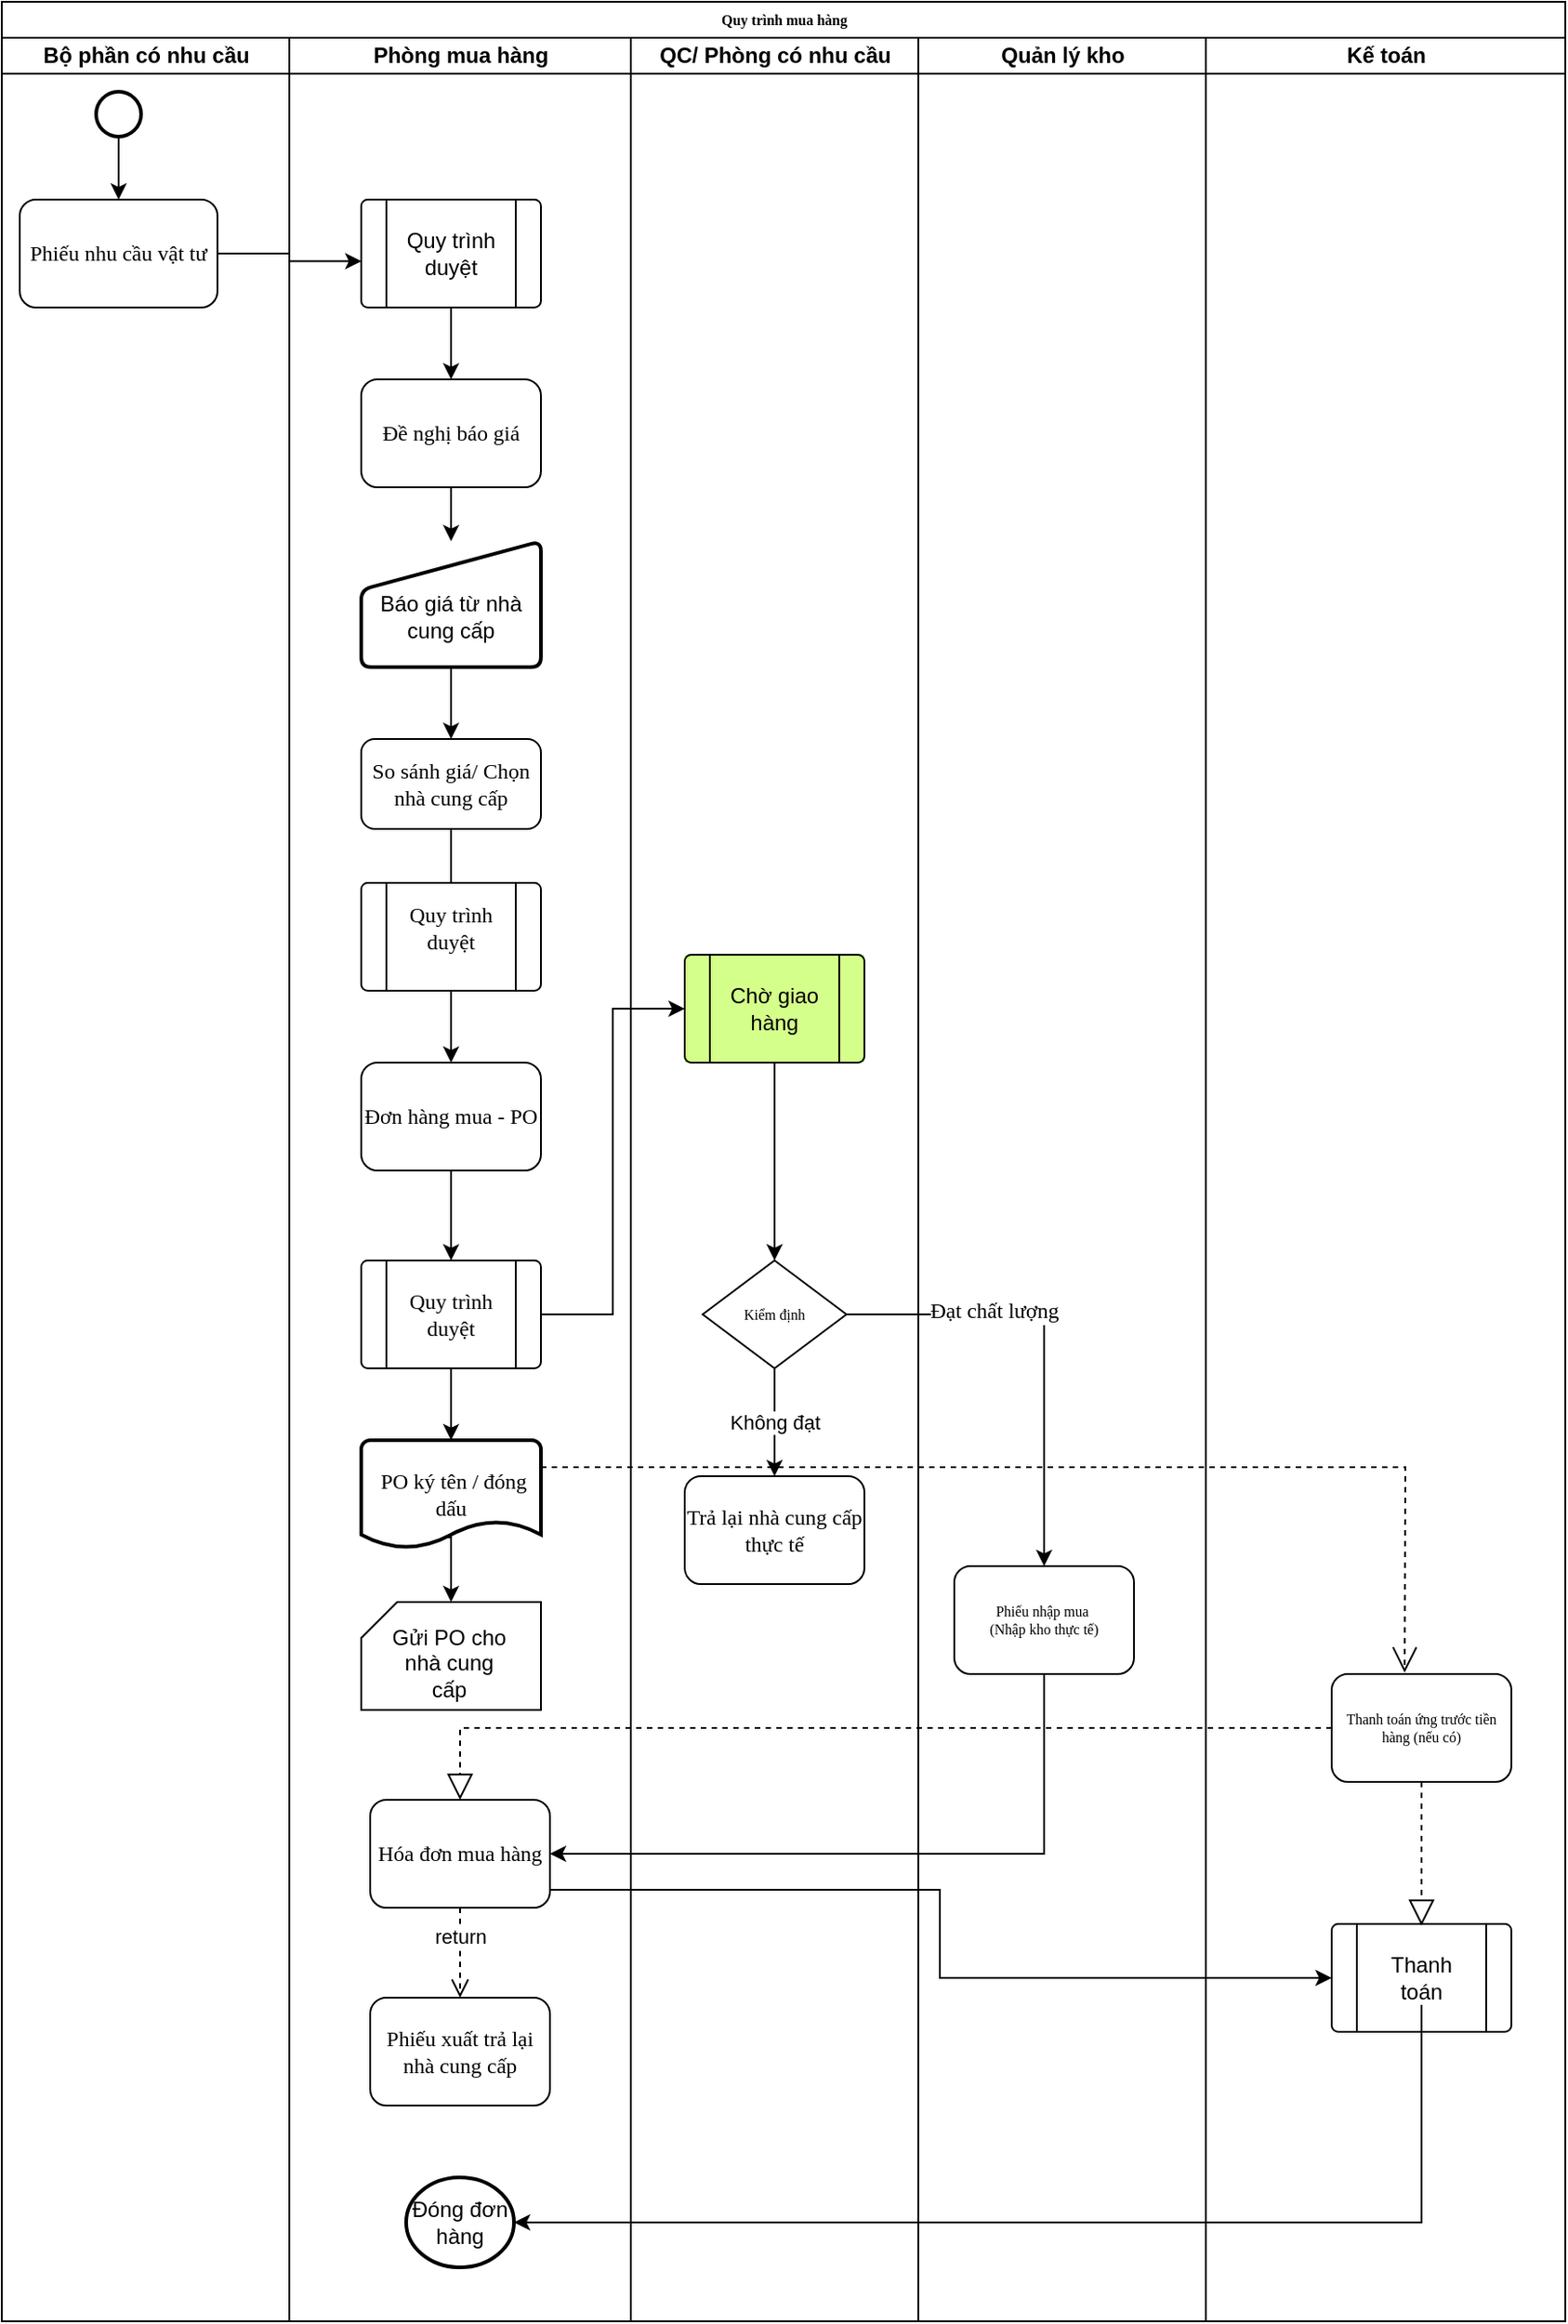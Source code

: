 <mxfile version="21.6.1" type="github">
  <diagram name="Page-1" id="D52-W9V_1HZJJ_ThG35Y">
    <mxGraphModel dx="1412" dy="574" grid="1" gridSize="10" guides="1" tooltips="1" connect="1" arrows="1" fold="1" page="1" pageScale="1" pageWidth="827" pageHeight="1169" math="0" shadow="0">
      <root>
        <mxCell id="0" />
        <mxCell id="1" parent="0" />
        <mxCell id="-yysK_Rw4c3LHwtMGwAV-1" value="Quy trình mua hàng" style="swimlane;html=1;childLayout=stackLayout;startSize=20;rounded=0;shadow=0;labelBackgroundColor=none;strokeWidth=1;fontFamily=Verdana;fontSize=8;align=center;fillColor=#FFFFFF;" vertex="1" parent="1">
          <mxGeometry x="50" y="40" width="870" height="1290" as="geometry" />
        </mxCell>
        <mxCell id="-yysK_Rw4c3LHwtMGwAV-2" value="Bộ phần có nhu cầu" style="swimlane;html=1;startSize=20;" vertex="1" parent="-yysK_Rw4c3LHwtMGwAV-1">
          <mxGeometry y="20" width="160" height="1270" as="geometry" />
        </mxCell>
        <mxCell id="-yysK_Rw4c3LHwtMGwAV-3" value="&lt;font face=&quot;Times New Roman&quot; style=&quot;font-size: 12px;&quot;&gt;Phiếu nhu cầu vật tư&lt;/font&gt;" style="rounded=1;whiteSpace=wrap;html=1;shadow=0;labelBackgroundColor=none;strokeWidth=1;fontFamily=Verdana;fontSize=8;align=center;" vertex="1" parent="-yysK_Rw4c3LHwtMGwAV-2">
          <mxGeometry x="10" y="90" width="110" height="60" as="geometry" />
        </mxCell>
        <mxCell id="-yysK_Rw4c3LHwtMGwAV-4" style="edgeStyle=orthogonalEdgeStyle;rounded=0;orthogonalLoop=1;jettySize=auto;html=1;" edge="1" parent="-yysK_Rw4c3LHwtMGwAV-2" source="-yysK_Rw4c3LHwtMGwAV-5" target="-yysK_Rw4c3LHwtMGwAV-3">
          <mxGeometry relative="1" as="geometry" />
        </mxCell>
        <mxCell id="-yysK_Rw4c3LHwtMGwAV-5" value="" style="strokeWidth=2;html=1;shape=mxgraph.flowchart.start_2;whiteSpace=wrap;" vertex="1" parent="-yysK_Rw4c3LHwtMGwAV-2">
          <mxGeometry x="52.5" y="30" width="25" height="25" as="geometry" />
        </mxCell>
        <mxCell id="-yysK_Rw4c3LHwtMGwAV-6" value="Phòng mua hàng" style="swimlane;html=1;startSize=20;fillColor=#FFFFFF;" vertex="1" parent="-yysK_Rw4c3LHwtMGwAV-1">
          <mxGeometry x="160" y="20" width="190" height="1270" as="geometry" />
        </mxCell>
        <mxCell id="-yysK_Rw4c3LHwtMGwAV-7" style="edgeStyle=orthogonalEdgeStyle;rounded=0;orthogonalLoop=1;jettySize=auto;html=1;entryX=0.5;entryY=0;entryDx=0;entryDy=0;" edge="1" parent="-yysK_Rw4c3LHwtMGwAV-6" source="-yysK_Rw4c3LHwtMGwAV-8" target="-yysK_Rw4c3LHwtMGwAV-20">
          <mxGeometry relative="1" as="geometry" />
        </mxCell>
        <mxCell id="-yysK_Rw4c3LHwtMGwAV-8" value="&lt;font face=&quot;Times New Roman&quot; style=&quot;font-size: 12px;&quot;&gt;Đơn hàng mua - PO&lt;/font&gt;" style="rounded=1;whiteSpace=wrap;html=1;shadow=0;labelBackgroundColor=none;strokeWidth=1;fontFamily=Verdana;fontSize=8;align=center;" vertex="1" parent="-yysK_Rw4c3LHwtMGwAV-6">
          <mxGeometry x="40" y="570" width="100" height="60" as="geometry" />
        </mxCell>
        <mxCell id="-yysK_Rw4c3LHwtMGwAV-11" style="edgeStyle=orthogonalEdgeStyle;rounded=0;orthogonalLoop=1;jettySize=auto;html=1;entryX=0.5;entryY=0;entryDx=0;entryDy=0;" edge="1" parent="-yysK_Rw4c3LHwtMGwAV-6" source="-yysK_Rw4c3LHwtMGwAV-12" target="-yysK_Rw4c3LHwtMGwAV-33">
          <mxGeometry relative="1" as="geometry" />
        </mxCell>
        <mxCell id="-yysK_Rw4c3LHwtMGwAV-12" value="&lt;font face=&quot;Times New Roman&quot; style=&quot;font-size: 12px;&quot;&gt;So sánh giá/ Chọn nhà cung cấp&lt;/font&gt;" style="rounded=1;whiteSpace=wrap;html=1;shadow=0;labelBackgroundColor=none;strokeWidth=1;fontFamily=Verdana;fontSize=8;align=center;" vertex="1" parent="-yysK_Rw4c3LHwtMGwAV-6">
          <mxGeometry x="40" y="390" width="100" height="50" as="geometry" />
        </mxCell>
        <mxCell id="-yysK_Rw4c3LHwtMGwAV-13" style="edgeStyle=orthogonalEdgeStyle;rounded=0;orthogonalLoop=1;jettySize=auto;html=1;fontFamily=Times New Roman;fontSize=12;" edge="1" parent="-yysK_Rw4c3LHwtMGwAV-6" source="-yysK_Rw4c3LHwtMGwAV-14" target="-yysK_Rw4c3LHwtMGwAV-16">
          <mxGeometry relative="1" as="geometry" />
        </mxCell>
        <mxCell id="-yysK_Rw4c3LHwtMGwAV-14" value="&lt;font face=&quot;Times New Roman&quot; style=&quot;font-size: 12px;&quot;&gt;Đề nghị báo giá&lt;/font&gt;" style="rounded=1;whiteSpace=wrap;html=1;shadow=0;labelBackgroundColor=none;strokeWidth=1;fontFamily=Verdana;fontSize=8;align=center;" vertex="1" parent="-yysK_Rw4c3LHwtMGwAV-6">
          <mxGeometry x="40" y="190" width="100" height="60" as="geometry" />
        </mxCell>
        <mxCell id="-yysK_Rw4c3LHwtMGwAV-71" style="edgeStyle=orthogonalEdgeStyle;rounded=0;orthogonalLoop=1;jettySize=auto;html=1;" edge="1" parent="-yysK_Rw4c3LHwtMGwAV-6" source="-yysK_Rw4c3LHwtMGwAV-16" target="-yysK_Rw4c3LHwtMGwAV-12">
          <mxGeometry relative="1" as="geometry" />
        </mxCell>
        <mxCell id="-yysK_Rw4c3LHwtMGwAV-16" value="&lt;br&gt;Báo giá từ nhà cung cấp" style="html=1;strokeWidth=2;shape=manualInput;whiteSpace=wrap;rounded=1;size=27;arcSize=11;" vertex="1" parent="-yysK_Rw4c3LHwtMGwAV-6">
          <mxGeometry x="40" y="280" width="100" height="70" as="geometry" />
        </mxCell>
        <mxCell id="-yysK_Rw4c3LHwtMGwAV-17" style="edgeStyle=orthogonalEdgeStyle;rounded=0;orthogonalLoop=1;jettySize=auto;html=1;entryX=0.5;entryY=0;entryDx=0;entryDy=0;entryPerimeter=0;fontFamily=Times New Roman;fontSize=12;exitX=0.407;exitY=0.9;exitDx=0;exitDy=0;exitPerimeter=0;" edge="1" parent="-yysK_Rw4c3LHwtMGwAV-6" source="-yysK_Rw4c3LHwtMGwAV-18" target="-yysK_Rw4c3LHwtMGwAV-23">
          <mxGeometry relative="1" as="geometry" />
        </mxCell>
        <mxCell id="-yysK_Rw4c3LHwtMGwAV-18" value="&lt;font face=&quot;Times New Roman&quot;&gt;&amp;nbsp;PO ký tên / đóng dấu&lt;/font&gt;" style="strokeWidth=2;html=1;shape=mxgraph.flowchart.document2;whiteSpace=wrap;size=0.25;" vertex="1" parent="-yysK_Rw4c3LHwtMGwAV-6">
          <mxGeometry x="40" y="780" width="100" height="60" as="geometry" />
        </mxCell>
        <mxCell id="-yysK_Rw4c3LHwtMGwAV-19" value="" style="group" vertex="1" connectable="0" parent="-yysK_Rw4c3LHwtMGwAV-6">
          <mxGeometry x="40" y="680" width="100" height="60" as="geometry" />
        </mxCell>
        <mxCell id="-yysK_Rw4c3LHwtMGwAV-20" value="" style="verticalLabelPosition=bottom;verticalAlign=top;html=1;shape=process;whiteSpace=wrap;rounded=1;size=0.14;arcSize=6;" vertex="1" parent="-yysK_Rw4c3LHwtMGwAV-19">
          <mxGeometry width="100" height="60" as="geometry" />
        </mxCell>
        <mxCell id="-yysK_Rw4c3LHwtMGwAV-21" value="&lt;font style=&quot;font-size: 12px;&quot; face=&quot;Times New Roman&quot;&gt;Quy trình duyệt&lt;/font&gt;" style="text;html=1;strokeColor=none;fillColor=none;align=center;verticalAlign=middle;whiteSpace=wrap;rounded=0;" vertex="1" parent="-yysK_Rw4c3LHwtMGwAV-19">
          <mxGeometry x="20" y="15" width="60" height="30" as="geometry" />
        </mxCell>
        <mxCell id="-yysK_Rw4c3LHwtMGwAV-22" value="" style="group" vertex="1" connectable="0" parent="-yysK_Rw4c3LHwtMGwAV-6">
          <mxGeometry x="40" y="870" width="100" height="60" as="geometry" />
        </mxCell>
        <mxCell id="-yysK_Rw4c3LHwtMGwAV-23" value="" style="verticalLabelPosition=bottom;verticalAlign=top;html=1;shape=card;whiteSpace=wrap;size=20;arcSize=12;" vertex="1" parent="-yysK_Rw4c3LHwtMGwAV-22">
          <mxGeometry width="100" height="60" as="geometry" />
        </mxCell>
        <mxCell id="-yysK_Rw4c3LHwtMGwAV-24" value="Gửi PO cho nhà cung cấp" style="text;html=1;strokeColor=none;fillColor=none;align=center;verticalAlign=middle;whiteSpace=wrap;rounded=0;" vertex="1" parent="-yysK_Rw4c3LHwtMGwAV-22">
          <mxGeometry x="14" y="20" width="70" height="27" as="geometry" />
        </mxCell>
        <mxCell id="-yysK_Rw4c3LHwtMGwAV-25" value="Đóng đơn hàng" style="strokeWidth=2;html=1;shape=mxgraph.flowchart.start_2;whiteSpace=wrap;" vertex="1" parent="-yysK_Rw4c3LHwtMGwAV-6">
          <mxGeometry x="65" y="1190" width="60" height="50" as="geometry" />
        </mxCell>
        <mxCell id="-yysK_Rw4c3LHwtMGwAV-26" value="" style="group" vertex="1" connectable="0" parent="-yysK_Rw4c3LHwtMGwAV-6">
          <mxGeometry x="40" y="90" width="100" height="60" as="geometry" />
        </mxCell>
        <mxCell id="-yysK_Rw4c3LHwtMGwAV-27" value="" style="verticalLabelPosition=bottom;verticalAlign=top;html=1;shape=process;whiteSpace=wrap;rounded=1;size=0.14;arcSize=6;" vertex="1" parent="-yysK_Rw4c3LHwtMGwAV-26">
          <mxGeometry width="100" height="60" as="geometry" />
        </mxCell>
        <mxCell id="-yysK_Rw4c3LHwtMGwAV-28" value="Quy trình duyệt" style="text;html=1;strokeColor=none;fillColor=none;align=center;verticalAlign=middle;whiteSpace=wrap;rounded=0;" vertex="1" parent="-yysK_Rw4c3LHwtMGwAV-26">
          <mxGeometry x="20" y="15" width="60" height="30" as="geometry" />
        </mxCell>
        <mxCell id="-yysK_Rw4c3LHwtMGwAV-29" style="edgeStyle=orthogonalEdgeStyle;rounded=0;orthogonalLoop=1;jettySize=auto;html=1;entryX=0.5;entryY=0;entryDx=0;entryDy=0;entryPerimeter=0;fontFamily=Times New Roman;fontSize=12;exitX=0.5;exitY=1;exitDx=0;exitDy=0;" edge="1" parent="-yysK_Rw4c3LHwtMGwAV-6" source="-yysK_Rw4c3LHwtMGwAV-20" target="-yysK_Rw4c3LHwtMGwAV-18">
          <mxGeometry relative="1" as="geometry">
            <mxPoint x="90" y="750" as="sourcePoint" />
          </mxGeometry>
        </mxCell>
        <mxCell id="-yysK_Rw4c3LHwtMGwAV-30" style="edgeStyle=orthogonalEdgeStyle;rounded=0;orthogonalLoop=1;jettySize=auto;html=1;fontFamily=Times New Roman;fontSize=12;exitX=0.5;exitY=1;exitDx=0;exitDy=0;" edge="1" parent="-yysK_Rw4c3LHwtMGwAV-6" source="-yysK_Rw4c3LHwtMGwAV-27" target="-yysK_Rw4c3LHwtMGwAV-14">
          <mxGeometry relative="1" as="geometry">
            <mxPoint x="90" y="150" as="sourcePoint" />
          </mxGeometry>
        </mxCell>
        <mxCell id="-yysK_Rw4c3LHwtMGwAV-31" style="edgeStyle=orthogonalEdgeStyle;rounded=0;orthogonalLoop=1;jettySize=auto;html=1;" edge="1" parent="-yysK_Rw4c3LHwtMGwAV-6" source="-yysK_Rw4c3LHwtMGwAV-32" target="-yysK_Rw4c3LHwtMGwAV-8">
          <mxGeometry relative="1" as="geometry" />
        </mxCell>
        <mxCell id="-yysK_Rw4c3LHwtMGwAV-32" value="" style="verticalLabelPosition=bottom;verticalAlign=top;html=1;shape=process;whiteSpace=wrap;rounded=1;size=0.14;arcSize=6;" vertex="1" parent="-yysK_Rw4c3LHwtMGwAV-6">
          <mxGeometry x="40" y="470" width="100" height="60" as="geometry" />
        </mxCell>
        <mxCell id="-yysK_Rw4c3LHwtMGwAV-33" value="&lt;font style=&quot;font-size: 12px;&quot; face=&quot;Times New Roman&quot;&gt;Quy trình duyệt&lt;/font&gt;" style="text;html=1;strokeColor=none;fillColor=none;align=center;verticalAlign=middle;whiteSpace=wrap;rounded=0;" vertex="1" parent="-yysK_Rw4c3LHwtMGwAV-6">
          <mxGeometry x="60" y="480" width="60" height="30" as="geometry" />
        </mxCell>
        <mxCell id="-yysK_Rw4c3LHwtMGwAV-51" value="&lt;font style=&quot;font-size: 12px;&quot; face=&quot;Times New Roman&quot;&gt;Hóa đơn mua hàng&lt;/font&gt;" style="rounded=1;whiteSpace=wrap;html=1;shadow=0;labelBackgroundColor=none;strokeWidth=1;fontFamily=Verdana;fontSize=8;align=center;fillColor=#FFFFFF;" vertex="1" parent="-yysK_Rw4c3LHwtMGwAV-6">
          <mxGeometry x="45" y="980" width="100" height="60" as="geometry" />
        </mxCell>
        <mxCell id="-yysK_Rw4c3LHwtMGwAV-52" value="&lt;font style=&quot;font-size: 12px;&quot; face=&quot;Times New Roman&quot;&gt;Phiếu xuất trả lại nhà cung cấp&lt;/font&gt;" style="rounded=1;whiteSpace=wrap;html=1;shadow=0;labelBackgroundColor=none;strokeWidth=1;fontFamily=Verdana;fontSize=8;align=center;fillColor=#FFFFFF;" vertex="1" parent="-yysK_Rw4c3LHwtMGwAV-6">
          <mxGeometry x="45" y="1090" width="100" height="60" as="geometry" />
        </mxCell>
        <mxCell id="-yysK_Rw4c3LHwtMGwAV-75" value="return" style="html=1;verticalAlign=bottom;endArrow=open;dashed=1;endSize=8;edgeStyle=elbowEdgeStyle;elbow=vertical;curved=0;rounded=0;exitX=0.5;exitY=1;exitDx=0;exitDy=0;entryX=0.5;entryY=0;entryDx=0;entryDy=0;" edge="1" parent="-yysK_Rw4c3LHwtMGwAV-6" source="-yysK_Rw4c3LHwtMGwAV-51" target="-yysK_Rw4c3LHwtMGwAV-52">
          <mxGeometry relative="1" as="geometry">
            <mxPoint x="340" y="900" as="sourcePoint" />
            <mxPoint x="260" y="900" as="targetPoint" />
          </mxGeometry>
        </mxCell>
        <mxCell id="-yysK_Rw4c3LHwtMGwAV-34" value="QC/ Phòng có nhu cầu" style="swimlane;html=1;startSize=20;" vertex="1" parent="-yysK_Rw4c3LHwtMGwAV-1">
          <mxGeometry x="350" y="20" width="160" height="1270" as="geometry" />
        </mxCell>
        <mxCell id="-yysK_Rw4c3LHwtMGwAV-35" value="Không đạt" style="edgeStyle=orthogonalEdgeStyle;rounded=0;orthogonalLoop=1;jettySize=auto;html=1;entryX=0.5;entryY=0;entryDx=0;entryDy=0;" edge="1" parent="-yysK_Rw4c3LHwtMGwAV-34" source="-yysK_Rw4c3LHwtMGwAV-36" target="-yysK_Rw4c3LHwtMGwAV-37">
          <mxGeometry relative="1" as="geometry" />
        </mxCell>
        <mxCell id="-yysK_Rw4c3LHwtMGwAV-36" value="Kiểm định" style="rhombus;whiteSpace=wrap;html=1;rounded=0;shadow=0;labelBackgroundColor=none;strokeWidth=1;fontFamily=Verdana;fontSize=8;align=center;" vertex="1" parent="-yysK_Rw4c3LHwtMGwAV-34">
          <mxGeometry x="40" y="680" width="80" height="60" as="geometry" />
        </mxCell>
        <mxCell id="-yysK_Rw4c3LHwtMGwAV-37" value="&lt;font face=&quot;Times New Roman&quot; style=&quot;font-size: 12px;&quot;&gt;Trả lại nhà cung cấp thực tế&lt;/font&gt;" style="rounded=1;whiteSpace=wrap;html=1;shadow=0;labelBackgroundColor=none;strokeWidth=1;fontFamily=Verdana;fontSize=8;align=center;" vertex="1" parent="-yysK_Rw4c3LHwtMGwAV-34">
          <mxGeometry x="30" y="800" width="100" height="60" as="geometry" />
        </mxCell>
        <mxCell id="-yysK_Rw4c3LHwtMGwAV-38" value="" style="group;fillColor=#CCFF99;" vertex="1" connectable="0" parent="-yysK_Rw4c3LHwtMGwAV-34">
          <mxGeometry x="30" y="510" width="100" height="60" as="geometry" />
        </mxCell>
        <mxCell id="-yysK_Rw4c3LHwtMGwAV-39" value="" style="verticalLabelPosition=bottom;verticalAlign=top;html=1;shape=process;whiteSpace=wrap;rounded=1;size=0.14;arcSize=6;fillColor=#D4FF8A;" vertex="1" parent="-yysK_Rw4c3LHwtMGwAV-38">
          <mxGeometry width="100" height="60" as="geometry" />
        </mxCell>
        <mxCell id="-yysK_Rw4c3LHwtMGwAV-40" value="Chờ giao hàng" style="text;html=1;strokeColor=none;fillColor=none;align=center;verticalAlign=middle;whiteSpace=wrap;rounded=0;" vertex="1" parent="-yysK_Rw4c3LHwtMGwAV-38">
          <mxGeometry x="20" y="15" width="60" height="30" as="geometry" />
        </mxCell>
        <mxCell id="-yysK_Rw4c3LHwtMGwAV-41" style="edgeStyle=orthogonalEdgeStyle;rounded=0;orthogonalLoop=1;jettySize=auto;html=1;entryX=0.5;entryY=0;entryDx=0;entryDy=0;" edge="1" parent="-yysK_Rw4c3LHwtMGwAV-34" source="-yysK_Rw4c3LHwtMGwAV-39" target="-yysK_Rw4c3LHwtMGwAV-36">
          <mxGeometry relative="1" as="geometry">
            <Array as="points">
              <mxPoint x="80" y="640" />
              <mxPoint x="80" y="640" />
            </Array>
          </mxGeometry>
        </mxCell>
        <mxCell id="-yysK_Rw4c3LHwtMGwAV-42" value="Quản lý kho" style="swimlane;html=1;startSize=20;" vertex="1" parent="-yysK_Rw4c3LHwtMGwAV-1">
          <mxGeometry x="510" y="20" width="160" height="1270" as="geometry" />
        </mxCell>
        <mxCell id="-yysK_Rw4c3LHwtMGwAV-43" value="Phiếu nhập mua&amp;nbsp;&lt;br&gt;(Nhập kho thực tế)" style="rounded=1;whiteSpace=wrap;html=1;shadow=0;labelBackgroundColor=none;strokeWidth=1;fontFamily=Verdana;fontSize=8;align=center;" vertex="1" parent="-yysK_Rw4c3LHwtMGwAV-42">
          <mxGeometry x="20" y="850" width="100" height="60" as="geometry" />
        </mxCell>
        <mxCell id="-yysK_Rw4c3LHwtMGwAV-44" style="edgeStyle=orthogonalEdgeStyle;rounded=0;orthogonalLoop=1;jettySize=auto;html=1;" edge="1" parent="-yysK_Rw4c3LHwtMGwAV-1" source="-yysK_Rw4c3LHwtMGwAV-36" target="-yysK_Rw4c3LHwtMGwAV-43">
          <mxGeometry relative="1" as="geometry" />
        </mxCell>
        <mxCell id="-yysK_Rw4c3LHwtMGwAV-45" value="Đạt chất lượng" style="edgeLabel;html=1;align=center;verticalAlign=middle;resizable=0;points=[];fontSize=12;fontFamily=Times New Roman;" vertex="1" connectable="0" parent="-yysK_Rw4c3LHwtMGwAV-44">
          <mxGeometry x="-0.35" y="2" relative="1" as="geometry">
            <mxPoint as="offset" />
          </mxGeometry>
        </mxCell>
        <mxCell id="-yysK_Rw4c3LHwtMGwAV-47" style="edgeStyle=orthogonalEdgeStyle;rounded=0;orthogonalLoop=1;jettySize=auto;html=1;entryX=0.001;entryY=0.571;entryDx=0;entryDy=0;entryPerimeter=0;fontFamily=Times New Roman;fontSize=12;" edge="1" parent="-yysK_Rw4c3LHwtMGwAV-1" source="-yysK_Rw4c3LHwtMGwAV-3" target="-yysK_Rw4c3LHwtMGwAV-27">
          <mxGeometry relative="1" as="geometry" />
        </mxCell>
        <mxCell id="-yysK_Rw4c3LHwtMGwAV-48" style="edgeStyle=orthogonalEdgeStyle;rounded=0;orthogonalLoop=1;jettySize=auto;html=1;entryX=0;entryY=0.5;entryDx=0;entryDy=0;fontFamily=Times New Roman;fontSize=12;" edge="1" parent="-yysK_Rw4c3LHwtMGwAV-1" source="-yysK_Rw4c3LHwtMGwAV-20" target="-yysK_Rw4c3LHwtMGwAV-39">
          <mxGeometry relative="1" as="geometry" />
        </mxCell>
        <mxCell id="-yysK_Rw4c3LHwtMGwAV-53" value="Kế toán" style="swimlane;html=1;startSize=20;" vertex="1" parent="-yysK_Rw4c3LHwtMGwAV-1">
          <mxGeometry x="670" y="20" width="200" height="1270" as="geometry" />
        </mxCell>
        <mxCell id="-yysK_Rw4c3LHwtMGwAV-54" value="" style="group" vertex="1" connectable="0" parent="-yysK_Rw4c3LHwtMGwAV-53">
          <mxGeometry x="70" y="1049" width="100" height="60" as="geometry" />
        </mxCell>
        <mxCell id="-yysK_Rw4c3LHwtMGwAV-55" value="" style="verticalLabelPosition=bottom;verticalAlign=top;html=1;shape=process;whiteSpace=wrap;rounded=1;size=0.14;arcSize=6;" vertex="1" parent="-yysK_Rw4c3LHwtMGwAV-54">
          <mxGeometry width="100" height="60" as="geometry" />
        </mxCell>
        <mxCell id="-yysK_Rw4c3LHwtMGwAV-56" value="Thanh toán" style="text;html=1;strokeColor=none;fillColor=none;align=center;verticalAlign=middle;whiteSpace=wrap;rounded=0;" vertex="1" parent="-yysK_Rw4c3LHwtMGwAV-54">
          <mxGeometry x="20" y="15" width="60" height="30" as="geometry" />
        </mxCell>
        <mxCell id="-yysK_Rw4c3LHwtMGwAV-65" value="Thanh toán ứng trước tiền hàng (nếu có)" style="rounded=1;whiteSpace=wrap;html=1;shadow=0;labelBackgroundColor=none;strokeWidth=1;fontFamily=Verdana;fontSize=8;align=center;" vertex="1" parent="-yysK_Rw4c3LHwtMGwAV-53">
          <mxGeometry x="70" y="910" width="100" height="60" as="geometry" />
        </mxCell>
        <mxCell id="-yysK_Rw4c3LHwtMGwAV-81" value="" style="endArrow=block;dashed=1;endFill=0;endSize=12;html=1;rounded=0;exitX=0.5;exitY=1;exitDx=0;exitDy=0;" edge="1" parent="-yysK_Rw4c3LHwtMGwAV-53" source="-yysK_Rw4c3LHwtMGwAV-65">
          <mxGeometry width="160" relative="1" as="geometry">
            <mxPoint x="-290" y="900" as="sourcePoint" />
            <mxPoint x="120" y="1050" as="targetPoint" />
          </mxGeometry>
        </mxCell>
        <mxCell id="-yysK_Rw4c3LHwtMGwAV-60" style="edgeStyle=orthogonalEdgeStyle;rounded=0;orthogonalLoop=1;jettySize=auto;html=1;entryX=1;entryY=0.5;entryDx=0;entryDy=0;" edge="1" parent="-yysK_Rw4c3LHwtMGwAV-1" source="-yysK_Rw4c3LHwtMGwAV-43" target="-yysK_Rw4c3LHwtMGwAV-51">
          <mxGeometry relative="1" as="geometry">
            <Array as="points">
              <mxPoint x="580" y="1030" />
            </Array>
          </mxGeometry>
        </mxCell>
        <mxCell id="-yysK_Rw4c3LHwtMGwAV-74" value="" style="endArrow=open;endSize=12;dashed=1;html=1;rounded=0;exitX=1;exitY=0.25;exitDx=0;exitDy=0;exitPerimeter=0;entryX=0.406;entryY=-0.013;entryDx=0;entryDy=0;entryPerimeter=0;" edge="1" parent="-yysK_Rw4c3LHwtMGwAV-1" source="-yysK_Rw4c3LHwtMGwAV-18" target="-yysK_Rw4c3LHwtMGwAV-65">
          <mxGeometry width="160" relative="1" as="geometry">
            <mxPoint x="380" y="920" as="sourcePoint" />
            <mxPoint x="540" y="920" as="targetPoint" />
            <Array as="points">
              <mxPoint x="781" y="815" />
            </Array>
          </mxGeometry>
        </mxCell>
        <mxCell id="-yysK_Rw4c3LHwtMGwAV-78" value="" style="endArrow=block;dashed=1;endFill=0;endSize=12;html=1;rounded=0;exitX=0;exitY=0.5;exitDx=0;exitDy=0;entryX=0.5;entryY=0;entryDx=0;entryDy=0;" edge="1" parent="-yysK_Rw4c3LHwtMGwAV-1" source="-yysK_Rw4c3LHwtMGwAV-65" target="-yysK_Rw4c3LHwtMGwAV-51">
          <mxGeometry width="160" relative="1" as="geometry">
            <mxPoint x="364" y="1000" as="sourcePoint" />
            <mxPoint x="524" y="1000" as="targetPoint" />
            <Array as="points">
              <mxPoint x="255" y="960" />
            </Array>
          </mxGeometry>
        </mxCell>
        <mxCell id="-yysK_Rw4c3LHwtMGwAV-84" style="edgeStyle=orthogonalEdgeStyle;rounded=0;orthogonalLoop=1;jettySize=auto;html=1;entryX=0;entryY=0.5;entryDx=0;entryDy=0;" edge="1" parent="-yysK_Rw4c3LHwtMGwAV-1" source="-yysK_Rw4c3LHwtMGwAV-51" target="-yysK_Rw4c3LHwtMGwAV-55">
          <mxGeometry relative="1" as="geometry">
            <Array as="points">
              <mxPoint x="522" y="1050" />
              <mxPoint x="522" y="1099" />
            </Array>
          </mxGeometry>
        </mxCell>
        <mxCell id="-yysK_Rw4c3LHwtMGwAV-85" style="edgeStyle=orthogonalEdgeStyle;rounded=0;orthogonalLoop=1;jettySize=auto;html=1;entryX=1;entryY=0.5;entryDx=0;entryDy=0;entryPerimeter=0;" edge="1" parent="-yysK_Rw4c3LHwtMGwAV-1" source="-yysK_Rw4c3LHwtMGwAV-56" target="-yysK_Rw4c3LHwtMGwAV-25">
          <mxGeometry relative="1" as="geometry">
            <Array as="points">
              <mxPoint x="790" y="1235" />
            </Array>
          </mxGeometry>
        </mxCell>
      </root>
    </mxGraphModel>
  </diagram>
</mxfile>
